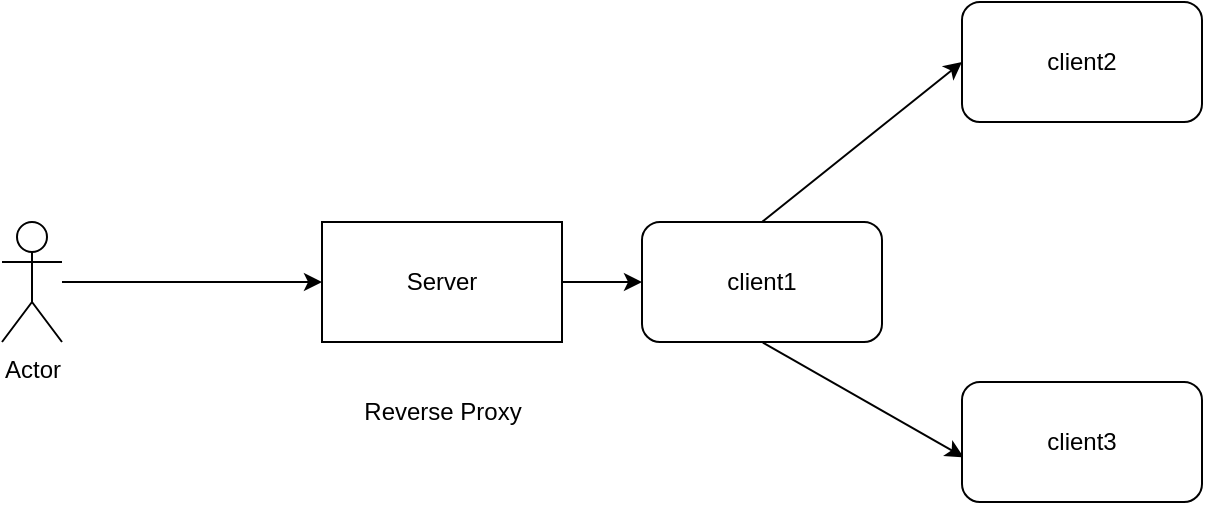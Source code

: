 <mxfile>
    <diagram id="b-06JycpSOSpVuy0r_Kd" name="Concept">
        <mxGraphModel dx="697" dy="333" grid="1" gridSize="10" guides="1" tooltips="1" connect="1" arrows="1" fold="1" page="1" pageScale="1" pageWidth="850" pageHeight="1100" math="0" shadow="0">
            <root>
                <mxCell id="0"/>
                <mxCell id="1" parent="0"/>
                <mxCell id="7" style="edgeStyle=none;html=1;entryX=0;entryY=0.5;entryDx=0;entryDy=0;exitX=0.5;exitY=0;exitDx=0;exitDy=0;" parent="1" source="CBvAOkr39n8_6zi3gbH5-10" target="3" edge="1">
                    <mxGeometry relative="1" as="geometry"/>
                </mxCell>
                <mxCell id="8" style="edgeStyle=none;html=1;entryX=0.007;entryY=0.627;entryDx=0;entryDy=0;entryPerimeter=0;exitX=0.5;exitY=1;exitDx=0;exitDy=0;" parent="1" source="CBvAOkr39n8_6zi3gbH5-10" target="4" edge="1">
                    <mxGeometry relative="1" as="geometry"/>
                </mxCell>
                <mxCell id="CBvAOkr39n8_6zi3gbH5-11" style="edgeStyle=none;html=1;entryX=0;entryY=0.5;entryDx=0;entryDy=0;" edge="1" parent="1" source="2" target="CBvAOkr39n8_6zi3gbH5-10">
                    <mxGeometry relative="1" as="geometry"/>
                </mxCell>
                <mxCell id="2" value="Server" style="rounded=0;whiteSpace=wrap;html=1;" parent="1" vertex="1">
                    <mxGeometry x="200" y="170" width="120" height="60" as="geometry"/>
                </mxCell>
                <mxCell id="3" value="client2" style="rounded=1;whiteSpace=wrap;html=1;" parent="1" vertex="1">
                    <mxGeometry x="520" y="60" width="120" height="60" as="geometry"/>
                </mxCell>
                <mxCell id="4" value="client3" style="rounded=1;whiteSpace=wrap;html=1;" parent="1" vertex="1">
                    <mxGeometry x="520" y="250" width="120" height="60" as="geometry"/>
                </mxCell>
                <mxCell id="9" style="edgeStyle=none;html=1;entryX=0;entryY=0.5;entryDx=0;entryDy=0;" parent="1" source="6" target="2" edge="1">
                    <mxGeometry relative="1" as="geometry"/>
                </mxCell>
                <mxCell id="6" value="Actor" style="shape=umlActor;verticalLabelPosition=bottom;verticalAlign=top;html=1;outlineConnect=0;" parent="1" vertex="1">
                    <mxGeometry x="40" y="170" width="30" height="60" as="geometry"/>
                </mxCell>
                <mxCell id="10" value="Reverse Proxy" style="text;html=1;align=center;verticalAlign=middle;resizable=0;points=[];autosize=1;strokeColor=none;fillColor=none;" parent="1" vertex="1">
                    <mxGeometry x="210" y="250" width="100" height="30" as="geometry"/>
                </mxCell>
                <mxCell id="CBvAOkr39n8_6zi3gbH5-10" value="client1" style="rounded=1;whiteSpace=wrap;html=1;" vertex="1" parent="1">
                    <mxGeometry x="360" y="170" width="120" height="60" as="geometry"/>
                </mxCell>
            </root>
        </mxGraphModel>
    </diagram>
    <diagram id="S2gCDkZ0fb8NW9OYrXBa" name="Using Nginx">
        <mxGraphModel dx="697" dy="333" grid="1" gridSize="10" guides="1" tooltips="1" connect="1" arrows="1" fold="1" page="1" pageScale="1" pageWidth="850" pageHeight="1100" math="0" shadow="0">
            <root>
                <mxCell id="0"/>
                <mxCell id="1" parent="0"/>
                <mxCell id="qdapx4ZYMR9uwZVfLs84-2" style="edgeStyle=none;html=1;" edge="1" parent="1" source="LmTTj7C1AKa29aHwffuh-3" target="qdapx4ZYMR9uwZVfLs84-1">
                    <mxGeometry relative="1" as="geometry"/>
                </mxCell>
                <mxCell id="LmTTj7C1AKa29aHwffuh-3" value="Nginx" style="rounded=0;whiteSpace=wrap;html=1;" parent="1" vertex="1">
                    <mxGeometry x="200" y="170" width="120" height="60" as="geometry"/>
                </mxCell>
                <mxCell id="LmTTj7C1AKa29aHwffuh-4" value="order" style="rounded=1;whiteSpace=wrap;html=1;" parent="1" vertex="1">
                    <mxGeometry x="520" y="50" width="120" height="60" as="geometry"/>
                </mxCell>
                <mxCell id="LmTTj7C1AKa29aHwffuh-5" value="inventory" style="rounded=1;whiteSpace=wrap;html=1;" parent="1" vertex="1">
                    <mxGeometry x="530" y="270" width="120" height="60" as="geometry"/>
                </mxCell>
                <mxCell id="LmTTj7C1AKa29aHwffuh-6" style="edgeStyle=none;html=1;entryX=0;entryY=0.5;entryDx=0;entryDy=0;" parent="1" source="LmTTj7C1AKa29aHwffuh-7" target="LmTTj7C1AKa29aHwffuh-3" edge="1">
                    <mxGeometry relative="1" as="geometry"/>
                </mxCell>
                <mxCell id="LmTTj7C1AKa29aHwffuh-7" value="Actor" style="shape=umlActor;verticalLabelPosition=bottom;verticalAlign=top;html=1;outlineConnect=0;" parent="1" vertex="1">
                    <mxGeometry x="40" y="170" width="30" height="60" as="geometry"/>
                </mxCell>
                <mxCell id="LmTTj7C1AKa29aHwffuh-8" value="Reverse Proxy" style="text;html=1;align=center;verticalAlign=middle;resizable=0;points=[];autosize=1;strokeColor=none;fillColor=none;" parent="1" vertex="1">
                    <mxGeometry x="210" y="250" width="100" height="30" as="geometry"/>
                </mxCell>
                <mxCell id="qdapx4ZYMR9uwZVfLs84-3" style="edgeStyle=none;html=1;" edge="1" parent="1" source="qdapx4ZYMR9uwZVfLs84-1" target="LmTTj7C1AKa29aHwffuh-4">
                    <mxGeometry relative="1" as="geometry"/>
                </mxCell>
                <mxCell id="qdapx4ZYMR9uwZVfLs84-4" style="edgeStyle=none;html=1;entryX=0;entryY=0.25;entryDx=0;entryDy=0;" edge="1" parent="1" source="qdapx4ZYMR9uwZVfLs84-1" target="LmTTj7C1AKa29aHwffuh-5">
                    <mxGeometry relative="1" as="geometry"/>
                </mxCell>
                <mxCell id="qdapx4ZYMR9uwZVfLs84-1" value="home" style="rounded=1;whiteSpace=wrap;html=1;" vertex="1" parent="1">
                    <mxGeometry x="360" y="170" width="120" height="60" as="geometry"/>
                </mxCell>
            </root>
        </mxGraphModel>
    </diagram>
</mxfile>